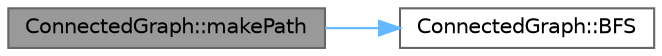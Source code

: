 digraph "ConnectedGraph::makePath"
{
 // LATEX_PDF_SIZE
  bgcolor="transparent";
  edge [fontname=Helvetica,fontsize=10,labelfontname=Helvetica,labelfontsize=10];
  node [fontname=Helvetica,fontsize=10,shape=box,height=0.2,width=0.4];
  rankdir="LR";
  Node1 [label="ConnectedGraph::makePath",height=0.2,width=0.4,color="gray40", fillcolor="grey60", style="filled", fontcolor="black",tooltip="Function that creates a path between the two input locations."];
  Node1 -> Node2 [color="steelblue1",style="solid"];
  Node2 [label="ConnectedGraph::BFS",height=0.2,width=0.4,color="grey40", fillcolor="white", style="filled",URL="$class_connected_graph.html#a2ba6f4859fbef9a899ab38fced1a9e3b",tooltip="Breadth-first search that traverses the graph in O(|V| + |E|)"];
}
